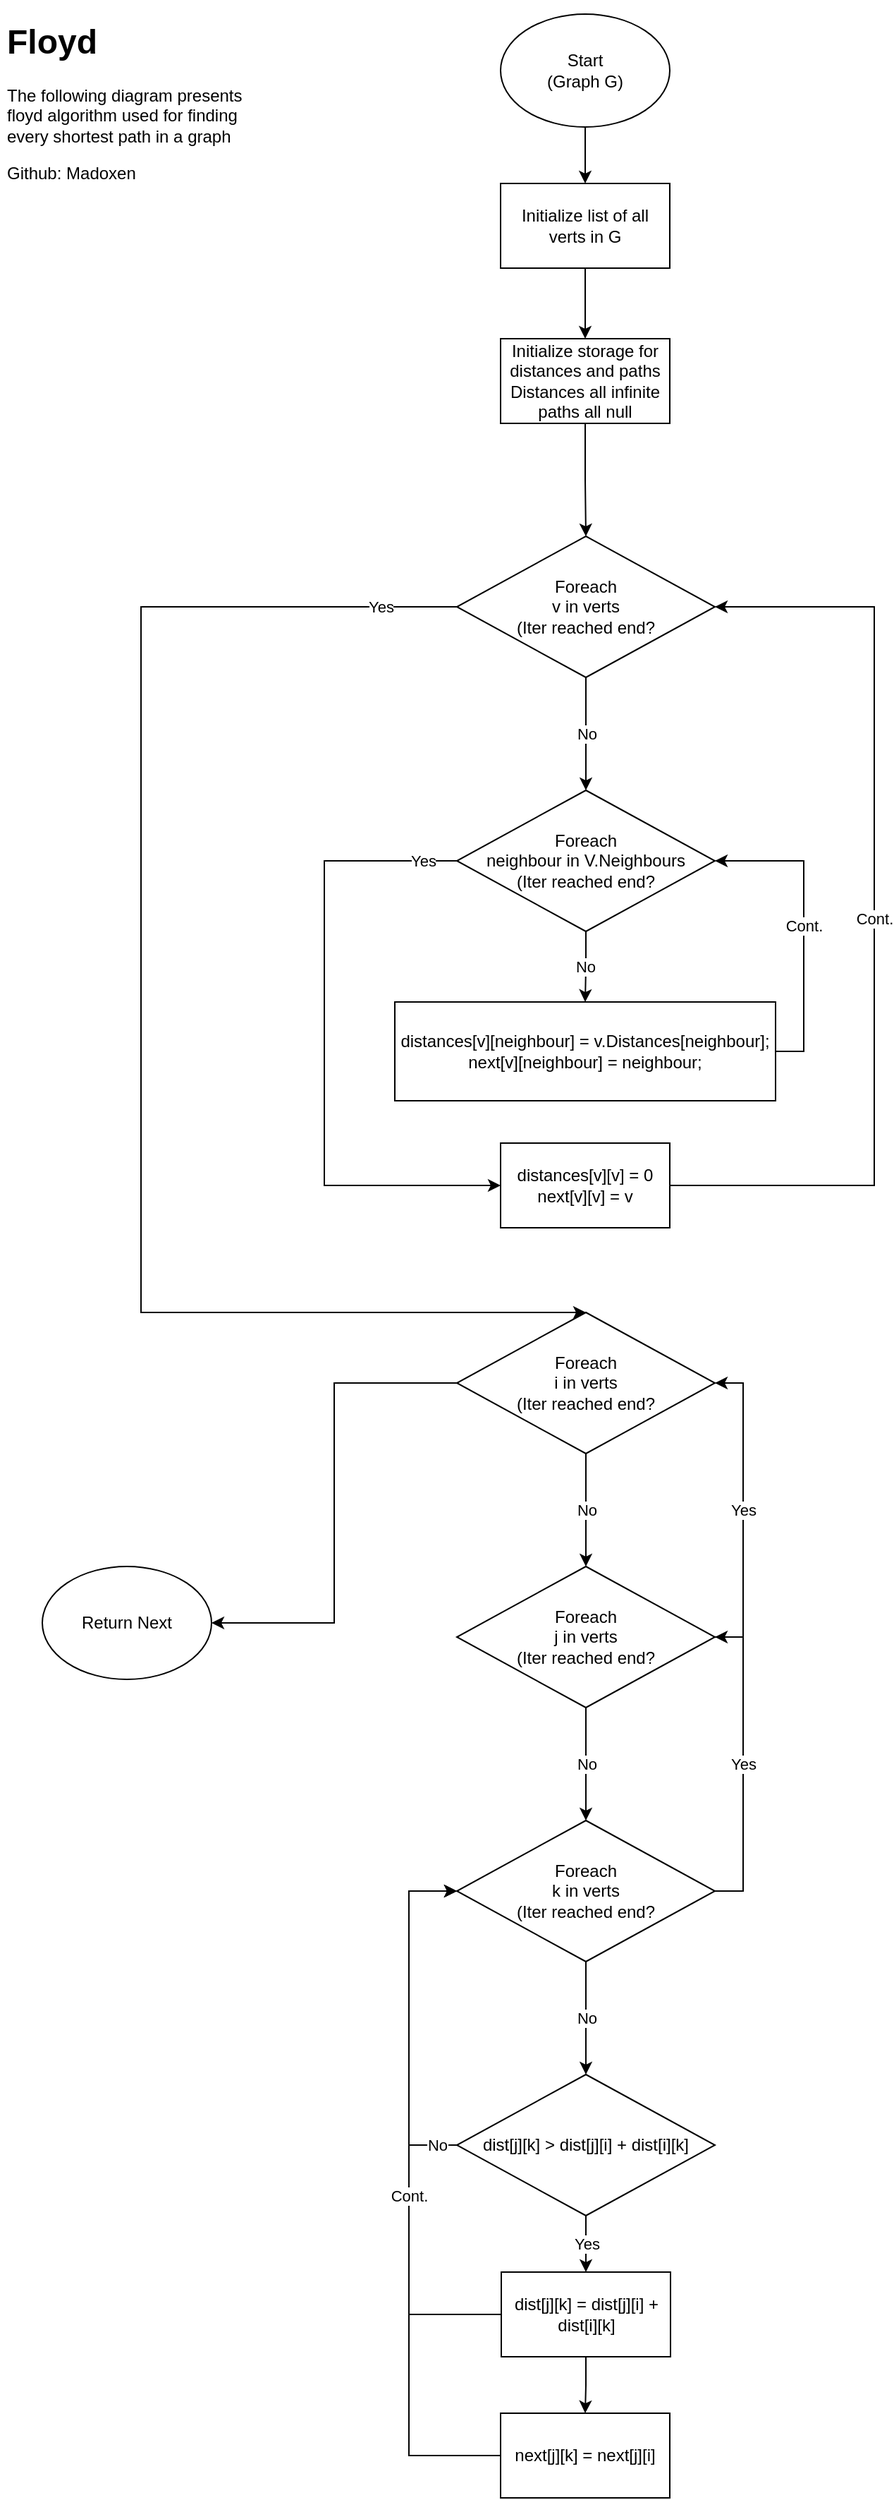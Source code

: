 <mxfile version="12.9.5" type="device"><diagram id="oVKqaPBdQa3_IqqD9tzv" name="Page-1"><mxGraphModel dx="1352" dy="767" grid="1" gridSize="10" guides="1" tooltips="1" connect="1" arrows="1" fold="1" page="1" pageScale="1" pageWidth="850" pageHeight="2000" math="0" shadow="0"><root><mxCell id="0"/><mxCell id="1" parent="0"/><mxCell id="eYGLyLzfLQDFNkx6d65z-1" value="&lt;h1&gt;Floyd&lt;br&gt;&lt;/h1&gt;&lt;p&gt;The following diagram presents floyd algorithm used for finding every shortest path in a graph&lt;/p&gt;&lt;p&gt;Github: Madoxen&lt;br&gt;&lt;/p&gt;" style="text;html=1;strokeColor=none;fillColor=none;spacing=5;spacingTop=-20;whiteSpace=wrap;overflow=hidden;rounded=0;" vertex="1" parent="1"><mxGeometry x="10" y="10" width="190" height="120" as="geometry"/></mxCell><mxCell id="eYGLyLzfLQDFNkx6d65z-4" value="" style="edgeStyle=orthogonalEdgeStyle;rounded=0;orthogonalLoop=1;jettySize=auto;html=1;" edge="1" parent="1" source="eYGLyLzfLQDFNkx6d65z-2" target="eYGLyLzfLQDFNkx6d65z-3"><mxGeometry relative="1" as="geometry"/></mxCell><mxCell id="eYGLyLzfLQDFNkx6d65z-2" value="&lt;div&gt;Start&lt;/div&gt;&lt;div&gt;(Graph G)&lt;br&gt;&lt;/div&gt;" style="ellipse;whiteSpace=wrap;html=1;" vertex="1" parent="1"><mxGeometry x="365" y="10" width="120" height="80" as="geometry"/></mxCell><mxCell id="eYGLyLzfLQDFNkx6d65z-6" value="" style="edgeStyle=orthogonalEdgeStyle;rounded=0;orthogonalLoop=1;jettySize=auto;html=1;" edge="1" parent="1" source="eYGLyLzfLQDFNkx6d65z-3" target="eYGLyLzfLQDFNkx6d65z-5"><mxGeometry relative="1" as="geometry"/></mxCell><mxCell id="eYGLyLzfLQDFNkx6d65z-3" value="Initialize list of all verts in G" style="rounded=0;whiteSpace=wrap;html=1;" vertex="1" parent="1"><mxGeometry x="365" y="130" width="120" height="60" as="geometry"/></mxCell><mxCell id="eYGLyLzfLQDFNkx6d65z-12" value="" style="edgeStyle=orthogonalEdgeStyle;rounded=0;orthogonalLoop=1;jettySize=auto;html=1;" edge="1" parent="1" source="eYGLyLzfLQDFNkx6d65z-5" target="eYGLyLzfLQDFNkx6d65z-11"><mxGeometry relative="1" as="geometry"/></mxCell><mxCell id="eYGLyLzfLQDFNkx6d65z-5" value="&lt;div&gt;Initialize storage for distances and paths&lt;/div&gt;&lt;div&gt;Distances all infinite&lt;/div&gt;&lt;div&gt;paths all null&lt;br&gt;&lt;/div&gt;" style="rounded=0;whiteSpace=wrap;html=1;" vertex="1" parent="1"><mxGeometry x="365" y="240" width="120" height="60" as="geometry"/></mxCell><mxCell id="eYGLyLzfLQDFNkx6d65z-15" value="No" style="edgeStyle=orthogonalEdgeStyle;rounded=0;orthogonalLoop=1;jettySize=auto;html=1;" edge="1" parent="1" source="eYGLyLzfLQDFNkx6d65z-11" target="eYGLyLzfLQDFNkx6d65z-14"><mxGeometry relative="1" as="geometry"/></mxCell><mxCell id="eYGLyLzfLQDFNkx6d65z-25" value="Yes" style="edgeStyle=orthogonalEdgeStyle;rounded=0;orthogonalLoop=1;jettySize=auto;html=1;exitX=0;exitY=0.5;exitDx=0;exitDy=0;entryX=0.5;entryY=0;entryDx=0;entryDy=0;" edge="1" parent="1" source="eYGLyLzfLQDFNkx6d65z-11" target="eYGLyLzfLQDFNkx6d65z-24"><mxGeometry x="-0.896" relative="1" as="geometry"><Array as="points"><mxPoint x="110" y="430"/><mxPoint x="110" y="930"/></Array><mxPoint as="offset"/></mxGeometry></mxCell><mxCell id="eYGLyLzfLQDFNkx6d65z-11" value="&lt;div&gt;Foreach&lt;/div&gt;&lt;div&gt;v in verts&lt;br&gt;&lt;/div&gt;&lt;div&gt;(Iter reached end?&lt;br&gt;&lt;/div&gt;" style="rhombus;whiteSpace=wrap;html=1;" vertex="1" parent="1"><mxGeometry x="334" y="380" width="183" height="100" as="geometry"/></mxCell><mxCell id="eYGLyLzfLQDFNkx6d65z-17" value="No" style="edgeStyle=orthogonalEdgeStyle;rounded=0;orthogonalLoop=1;jettySize=auto;html=1;" edge="1" parent="1" source="eYGLyLzfLQDFNkx6d65z-14" target="eYGLyLzfLQDFNkx6d65z-16"><mxGeometry relative="1" as="geometry"/></mxCell><mxCell id="eYGLyLzfLQDFNkx6d65z-21" value="Yes" style="edgeStyle=orthogonalEdgeStyle;rounded=0;orthogonalLoop=1;jettySize=auto;html=1;exitX=0;exitY=0.5;exitDx=0;exitDy=0;entryX=0;entryY=0.5;entryDx=0;entryDy=0;" edge="1" parent="1" source="eYGLyLzfLQDFNkx6d65z-14" target="eYGLyLzfLQDFNkx6d65z-20"><mxGeometry x="-0.893" relative="1" as="geometry"><Array as="points"><mxPoint x="240" y="610"/><mxPoint x="240" y="840"/></Array><mxPoint as="offset"/></mxGeometry></mxCell><mxCell id="eYGLyLzfLQDFNkx6d65z-14" value="&lt;div&gt;Foreach&lt;/div&gt;&lt;div&gt;neighbour in V.Neighbours&lt;br&gt;&lt;/div&gt;&lt;div&gt;(Iter reached end?&lt;br&gt;&lt;/div&gt;" style="rhombus;whiteSpace=wrap;html=1;" vertex="1" parent="1"><mxGeometry x="334" y="560" width="183" height="100" as="geometry"/></mxCell><mxCell id="eYGLyLzfLQDFNkx6d65z-19" value="Cont." style="edgeStyle=orthogonalEdgeStyle;rounded=0;orthogonalLoop=1;jettySize=auto;html=1;exitX=1;exitY=0.5;exitDx=0;exitDy=0;entryX=1;entryY=0.5;entryDx=0;entryDy=0;" edge="1" parent="1" source="eYGLyLzfLQDFNkx6d65z-16" target="eYGLyLzfLQDFNkx6d65z-14"><mxGeometry relative="1" as="geometry"/></mxCell><mxCell id="eYGLyLzfLQDFNkx6d65z-16" value="&lt;div&gt;distances[v][neighbour] = v.Distances[neighbour];&lt;/div&gt;&lt;div&gt;next[v][neighbour] = neighbour;&lt;/div&gt;" style="rounded=0;whiteSpace=wrap;html=1;" vertex="1" parent="1"><mxGeometry x="290" y="710" width="270" height="70" as="geometry"/></mxCell><mxCell id="eYGLyLzfLQDFNkx6d65z-22" value="Cont." style="edgeStyle=orthogonalEdgeStyle;rounded=0;orthogonalLoop=1;jettySize=auto;html=1;exitX=1;exitY=0.5;exitDx=0;exitDy=0;entryX=1;entryY=0.5;entryDx=0;entryDy=0;" edge="1" parent="1" source="eYGLyLzfLQDFNkx6d65z-20" target="eYGLyLzfLQDFNkx6d65z-11"><mxGeometry relative="1" as="geometry"><Array as="points"><mxPoint x="630" y="840"/><mxPoint x="630" y="430"/></Array></mxGeometry></mxCell><mxCell id="eYGLyLzfLQDFNkx6d65z-20" value="&lt;div&gt;distances[v][v] = 0&lt;/div&gt;&lt;div&gt;next[v][v] = v&lt;br&gt;&lt;/div&gt;" style="rounded=0;whiteSpace=wrap;html=1;" vertex="1" parent="1"><mxGeometry x="365" y="810" width="120" height="60" as="geometry"/></mxCell><mxCell id="eYGLyLzfLQDFNkx6d65z-27" value="No" style="edgeStyle=orthogonalEdgeStyle;rounded=0;orthogonalLoop=1;jettySize=auto;html=1;" edge="1" parent="1" source="eYGLyLzfLQDFNkx6d65z-24" target="eYGLyLzfLQDFNkx6d65z-26"><mxGeometry relative="1" as="geometry"/></mxCell><mxCell id="eYGLyLzfLQDFNkx6d65z-42" style="edgeStyle=orthogonalEdgeStyle;rounded=0;orthogonalLoop=1;jettySize=auto;html=1;exitX=0;exitY=0.5;exitDx=0;exitDy=0;entryX=1;entryY=0.5;entryDx=0;entryDy=0;" edge="1" parent="1" source="eYGLyLzfLQDFNkx6d65z-24" target="eYGLyLzfLQDFNkx6d65z-41"><mxGeometry relative="1" as="geometry"/></mxCell><mxCell id="eYGLyLzfLQDFNkx6d65z-24" value="&lt;div&gt;Foreach&lt;/div&gt;&lt;div&gt;i in verts&lt;br&gt;&lt;/div&gt;&lt;div&gt;(Iter reached end?&lt;br&gt;&lt;/div&gt;" style="rhombus;whiteSpace=wrap;html=1;" vertex="1" parent="1"><mxGeometry x="334" y="930" width="183" height="100" as="geometry"/></mxCell><mxCell id="eYGLyLzfLQDFNkx6d65z-29" value="No" style="edgeStyle=orthogonalEdgeStyle;rounded=0;orthogonalLoop=1;jettySize=auto;html=1;" edge="1" parent="1" source="eYGLyLzfLQDFNkx6d65z-26" target="eYGLyLzfLQDFNkx6d65z-28"><mxGeometry relative="1" as="geometry"/></mxCell><mxCell id="eYGLyLzfLQDFNkx6d65z-40" value="Yes" style="edgeStyle=orthogonalEdgeStyle;rounded=0;orthogonalLoop=1;jettySize=auto;html=1;exitX=1;exitY=0.5;exitDx=0;exitDy=0;entryX=1;entryY=0.5;entryDx=0;entryDy=0;" edge="1" parent="1" source="eYGLyLzfLQDFNkx6d65z-26" target="eYGLyLzfLQDFNkx6d65z-24"><mxGeometry relative="1" as="geometry"/></mxCell><mxCell id="eYGLyLzfLQDFNkx6d65z-26" value="&lt;div&gt;Foreach&lt;/div&gt;&lt;div&gt;j in verts&lt;br&gt;&lt;/div&gt;&lt;div&gt;(Iter reached end?&lt;br&gt;&lt;/div&gt;" style="rhombus;whiteSpace=wrap;html=1;" vertex="1" parent="1"><mxGeometry x="334" y="1110" width="183" height="100" as="geometry"/></mxCell><mxCell id="eYGLyLzfLQDFNkx6d65z-31" value="No" style="edgeStyle=orthogonalEdgeStyle;rounded=0;orthogonalLoop=1;jettySize=auto;html=1;" edge="1" parent="1" source="eYGLyLzfLQDFNkx6d65z-28" target="eYGLyLzfLQDFNkx6d65z-30"><mxGeometry relative="1" as="geometry"/></mxCell><mxCell id="eYGLyLzfLQDFNkx6d65z-39" value="Yes" style="edgeStyle=orthogonalEdgeStyle;rounded=0;orthogonalLoop=1;jettySize=auto;html=1;exitX=1;exitY=0.5;exitDx=0;exitDy=0;entryX=1;entryY=0.5;entryDx=0;entryDy=0;" edge="1" parent="1" source="eYGLyLzfLQDFNkx6d65z-28" target="eYGLyLzfLQDFNkx6d65z-26"><mxGeometry relative="1" as="geometry"/></mxCell><mxCell id="eYGLyLzfLQDFNkx6d65z-28" value="&lt;div&gt;Foreach&lt;/div&gt;&lt;div&gt;k in verts&lt;br&gt;&lt;/div&gt;&lt;div&gt;(Iter reached end?&lt;br&gt;&lt;/div&gt;" style="rhombus;whiteSpace=wrap;html=1;" vertex="1" parent="1"><mxGeometry x="334" y="1290" width="183" height="100" as="geometry"/></mxCell><mxCell id="eYGLyLzfLQDFNkx6d65z-33" value="Yes" style="edgeStyle=orthogonalEdgeStyle;rounded=0;orthogonalLoop=1;jettySize=auto;html=1;" edge="1" parent="1" source="eYGLyLzfLQDFNkx6d65z-30" target="eYGLyLzfLQDFNkx6d65z-32"><mxGeometry relative="1" as="geometry"/></mxCell><mxCell id="eYGLyLzfLQDFNkx6d65z-38" value="No" style="edgeStyle=orthogonalEdgeStyle;rounded=0;orthogonalLoop=1;jettySize=auto;html=1;exitX=0;exitY=0.5;exitDx=0;exitDy=0;entryX=0;entryY=0.5;entryDx=0;entryDy=0;" edge="1" parent="1" source="eYGLyLzfLQDFNkx6d65z-30" target="eYGLyLzfLQDFNkx6d65z-28"><mxGeometry x="-0.887" relative="1" as="geometry"><Array as="points"><mxPoint x="300" y="1520"/><mxPoint x="300" y="1340"/></Array><mxPoint as="offset"/></mxGeometry></mxCell><mxCell id="eYGLyLzfLQDFNkx6d65z-30" value="dist[j][k] &amp;gt; dist[j][i] + dist[i][k]" style="rhombus;whiteSpace=wrap;html=1;" vertex="1" parent="1"><mxGeometry x="334" y="1470" width="183" height="100" as="geometry"/></mxCell><mxCell id="eYGLyLzfLQDFNkx6d65z-35" value="" style="edgeStyle=orthogonalEdgeStyle;rounded=0;orthogonalLoop=1;jettySize=auto;html=1;" edge="1" parent="1" source="eYGLyLzfLQDFNkx6d65z-32" target="eYGLyLzfLQDFNkx6d65z-34"><mxGeometry relative="1" as="geometry"/></mxCell><mxCell id="eYGLyLzfLQDFNkx6d65z-37" style="edgeStyle=orthogonalEdgeStyle;rounded=0;orthogonalLoop=1;jettySize=auto;html=1;exitX=0;exitY=0.5;exitDx=0;exitDy=0;entryX=0;entryY=0.5;entryDx=0;entryDy=0;" edge="1" parent="1" source="eYGLyLzfLQDFNkx6d65z-32" target="eYGLyLzfLQDFNkx6d65z-28"><mxGeometry relative="1" as="geometry"><Array as="points"><mxPoint x="300" y="1640"/><mxPoint x="300" y="1340"/></Array></mxGeometry></mxCell><mxCell id="eYGLyLzfLQDFNkx6d65z-32" value="dist[j][k] = dist[j][i] + dist[i][k]" style="rounded=0;whiteSpace=wrap;html=1;" vertex="1" parent="1"><mxGeometry x="365.5" y="1610" width="120" height="60" as="geometry"/></mxCell><mxCell id="eYGLyLzfLQDFNkx6d65z-36" value="Cont." style="edgeStyle=orthogonalEdgeStyle;rounded=0;orthogonalLoop=1;jettySize=auto;html=1;exitX=0;exitY=0.5;exitDx=0;exitDy=0;entryX=0;entryY=0.5;entryDx=0;entryDy=0;" edge="1" parent="1" source="eYGLyLzfLQDFNkx6d65z-34" target="eYGLyLzfLQDFNkx6d65z-28"><mxGeometry relative="1" as="geometry"><Array as="points"><mxPoint x="300" y="1740"/><mxPoint x="300" y="1340"/></Array></mxGeometry></mxCell><mxCell id="eYGLyLzfLQDFNkx6d65z-34" value="next[j][k] = next[j][i]" style="rounded=0;whiteSpace=wrap;html=1;" vertex="1" parent="1"><mxGeometry x="365" y="1710" width="120" height="60" as="geometry"/></mxCell><mxCell id="eYGLyLzfLQDFNkx6d65z-41" value="Return Next" style="ellipse;whiteSpace=wrap;html=1;" vertex="1" parent="1"><mxGeometry x="40" y="1110" width="120" height="80" as="geometry"/></mxCell></root></mxGraphModel></diagram></mxfile>